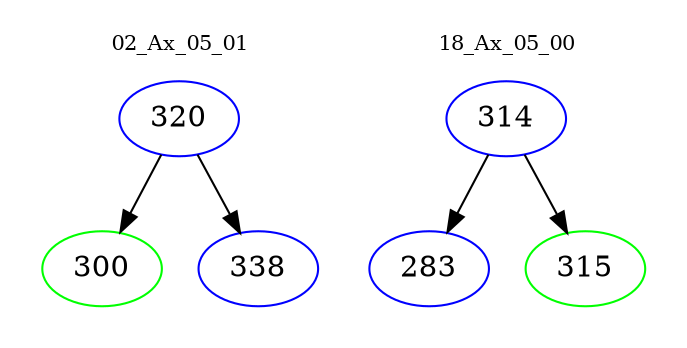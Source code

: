 digraph{
subgraph cluster_0 {
color = white
label = "02_Ax_05_01";
fontsize=10;
T0_320 [label="320", color="blue"]
T0_320 -> T0_300 [color="black"]
T0_300 [label="300", color="green"]
T0_320 -> T0_338 [color="black"]
T0_338 [label="338", color="blue"]
}
subgraph cluster_1 {
color = white
label = "18_Ax_05_00";
fontsize=10;
T1_314 [label="314", color="blue"]
T1_314 -> T1_283 [color="black"]
T1_283 [label="283", color="blue"]
T1_314 -> T1_315 [color="black"]
T1_315 [label="315", color="green"]
}
}
